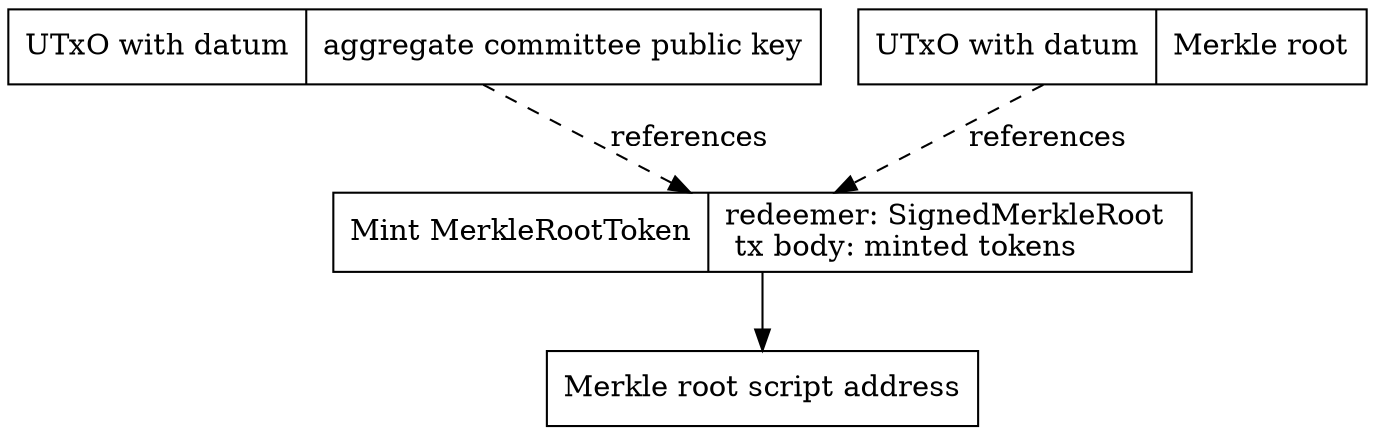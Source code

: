 strict digraph {
  node [shape=record]

//  atmsVKey [
//    label = "UTxO with datum | ATMS verification key"
//    ]

  atmsVKey [
    label = "UTxO with datum | aggregate committee public key"
    ]

  lastMerkleRoot [
    label = "UTxO with datum | Merkle root"
    ]

  mintToken [label =
    "Mint MerkleRootToken |
      redeemer: SignedMerkleRoot \l
      tx body: minted tokens\l
    "]

  merkleRootAddr [label = "Merkle root script address"]

  atmsVKey -> mintToken [style = dashed, label = "references"]
  lastMerkleRoot -> mintToken [style = dashed, label = "references"]
  mintToken -> merkleRootAddr

}
